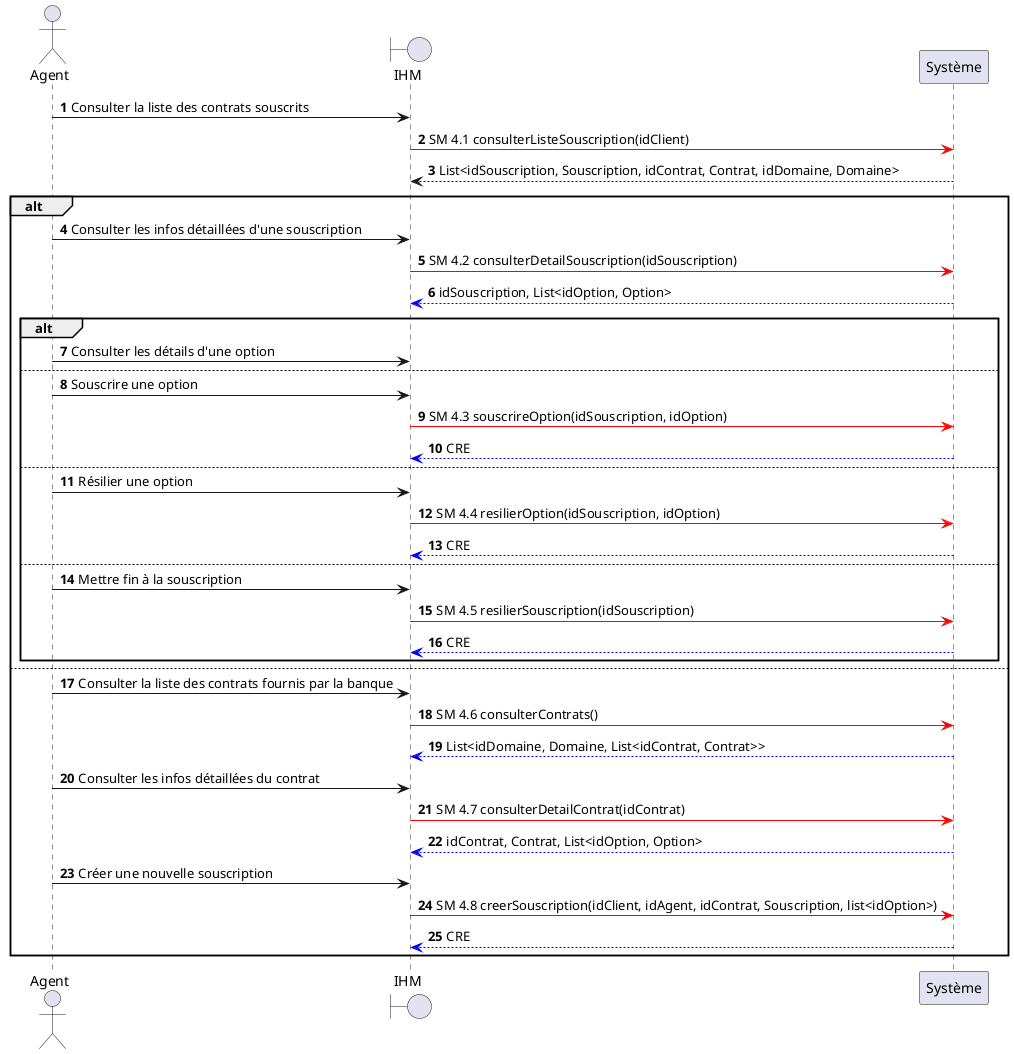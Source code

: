 @startuml
actor Agent
boundary IHM
autonumber
Agent -> IHM : Consulter la liste des contrats souscrits
IHM -[#red]> Système : SM 4.1 consulterListeSouscription(idClient)
Système --> IHM : List<idSouscription, Souscription, idContrat, Contrat, idDomaine, Domaine>

alt
    Agent -> IHM : Consulter les infos détaillées d'une souscription
    IHM -[#red]> Système : SM 4.2 consulterDetailSouscription(idSouscription)
    Système -[#0000FF]-> IHM : idSouscription, List<idOption, Option>
    alt
    Agent -> IHM : Consulter les détails d'une option
    else
    Agent -> IHM : Souscrire une option
    IHM -[#red]> Système : SM 4.3 souscrireOption(idSouscription, idOption)
    Système -[#0000FF]-> IHM : CRE
    else
    Agent -> IHM : Résilier une option
    IHM -[#red]> Système : SM 4.4 resilierOption(idSouscription, idOption)
    Système -[#0000FF]-> IHM : CRE
    else
    Agent -> IHM : Mettre fin à la souscription
    IHM -[#red]> Système : SM 4.5 resilierSouscription(idSouscription)
    Système -[#0000FF]-> IHM : CRE
    end
else
    Agent -> IHM : Consulter la liste des contrats fournis par la banque
    IHM -[#red]> Système : SM 4.6 consulterContrats()
    Système -[#0000FF]-> IHM : List<idDomaine, Domaine, List<idContrat, Contrat>>

    Agent -> IHM : Consulter les infos détaillées du contrat
    IHM -[#red]> Système : SM 4.7 consulterDetailContrat(idContrat)
    Système -[#0000FF]-> IHM : idContrat, Contrat, List<idOption, Option>

    Agent -> IHM : Créer une nouvelle souscription
    IHM -[#red]> Système : SM 4.8 creerSouscription(idClient, idAgent, idContrat, Souscription, list<idOption>)
    Système -[#0000FF]-> IHM : CRE
end
@enduml